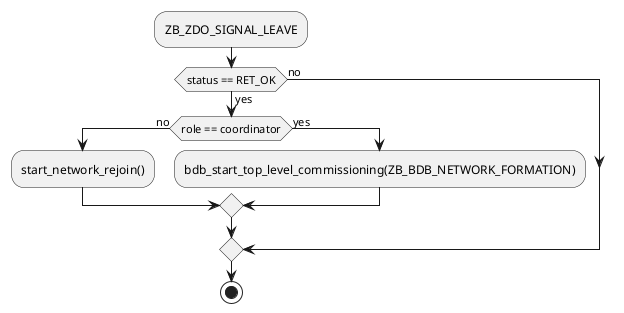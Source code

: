 @startuml

:ZB_ZDO_SIGNAL_LEAVE;

    if (status == RET_OK) then (no)
    else (yes)
    if (role == coordinator) then (no)
        :start_network_rejoin();
    else (yes)
        :bdb_start_top_level_commissioning(ZB_BDB_NETWORK_FORMATION);
    endif
    endif
stop

@enduml